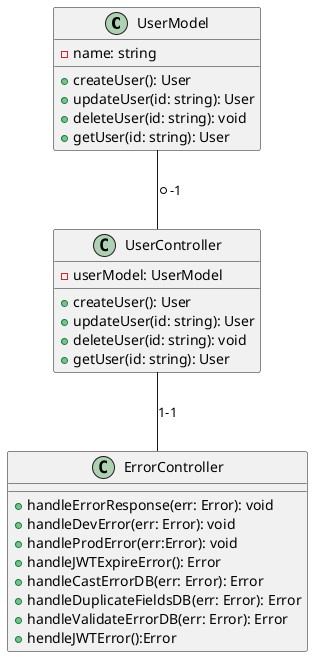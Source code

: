 @startuml
class UserModel { 
  - name: string
  + createUser(): User
  + updateUser(id: string): User
  + deleteUser(id: string): void
  + getUser(id: string): User
}

class UserController {
  - userModel: UserModel
  + createUser(): User
  + updateUser(id: string): User
  + deleteUser(id: string): void
  + getUser(id: string): User
}

class ErrorController {
  + handleErrorResponse(err: Error): void
  + handleDevError(err: Error): void
  + handleProdError(err:Error): void
  + handleJWTExpireError(): Error
  + handleCastErrorDB(err: Error): Error
  + handleDuplicateFieldsDB(err: Error): Error
  + handleValidateErrorDB(err: Error): Error
  + hendleJWTError():Error
}

UserModel -- UserController: *-1
UserController -- ErrorController: 1-1
@enduml